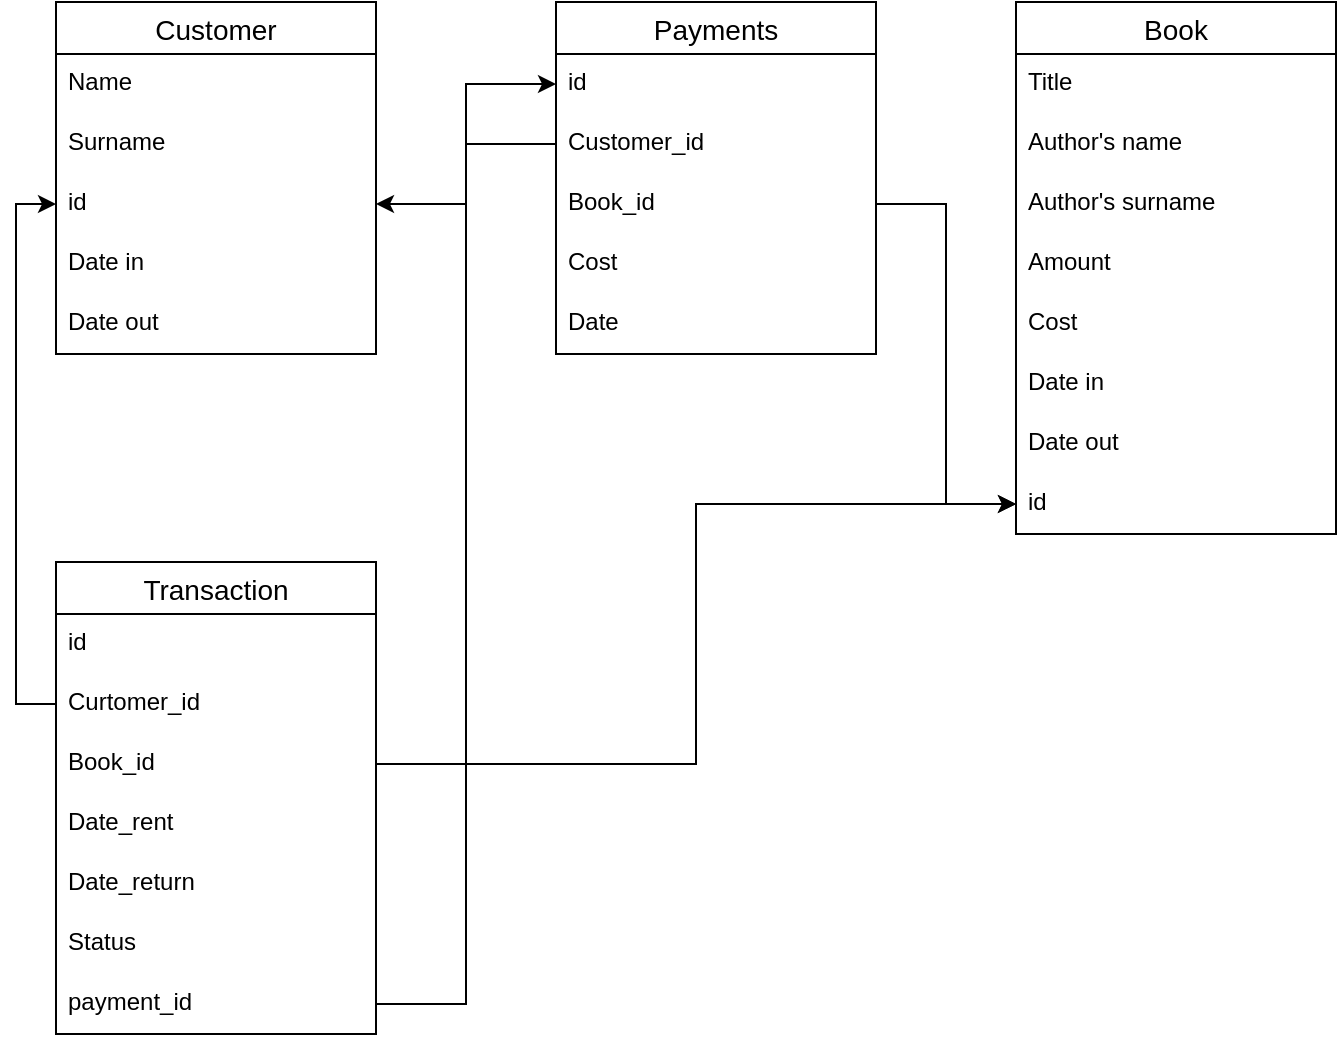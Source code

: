 <mxfile version="13.10.2" type="device"><diagram id="QPFOVfXIFBYv59JY-NOj" name="Page-1"><mxGraphModel dx="782" dy="437" grid="1" gridSize="10" guides="1" tooltips="1" connect="1" arrows="1" fold="1" page="1" pageScale="1" pageWidth="827" pageHeight="1169" math="0" shadow="0"><root><mxCell id="0"/><mxCell id="1" parent="0"/><mxCell id="UA35LYKEVTylaDNDYlCO-4" value="Customer" style="swimlane;fontStyle=0;childLayout=stackLayout;horizontal=1;startSize=26;horizontalStack=0;resizeParent=1;resizeParentMax=0;resizeLast=0;collapsible=1;marginBottom=0;align=center;fontSize=14;" parent="1" vertex="1"><mxGeometry x="40" y="40" width="160" height="176" as="geometry"/></mxCell><mxCell id="UA35LYKEVTylaDNDYlCO-5" value="Name" style="text;strokeColor=none;fillColor=none;spacingLeft=4;spacingRight=4;overflow=hidden;rotatable=0;points=[[0,0.5],[1,0.5]];portConstraint=eastwest;fontSize=12;" parent="UA35LYKEVTylaDNDYlCO-4" vertex="1"><mxGeometry y="26" width="160" height="30" as="geometry"/></mxCell><mxCell id="UA35LYKEVTylaDNDYlCO-6" value="Surname" style="text;strokeColor=none;fillColor=none;spacingLeft=4;spacingRight=4;overflow=hidden;rotatable=0;points=[[0,0.5],[1,0.5]];portConstraint=eastwest;fontSize=12;" parent="UA35LYKEVTylaDNDYlCO-4" vertex="1"><mxGeometry y="56" width="160" height="30" as="geometry"/></mxCell><mxCell id="UA35LYKEVTylaDNDYlCO-7" value="id" style="text;strokeColor=none;fillColor=none;spacingLeft=4;spacingRight=4;overflow=hidden;rotatable=0;points=[[0,0.5],[1,0.5]];portConstraint=eastwest;fontSize=12;" parent="UA35LYKEVTylaDNDYlCO-4" vertex="1"><mxGeometry y="86" width="160" height="30" as="geometry"/></mxCell><mxCell id="UA35LYKEVTylaDNDYlCO-26" value="Date in" style="text;strokeColor=none;fillColor=none;spacingLeft=4;spacingRight=4;overflow=hidden;rotatable=0;points=[[0,0.5],[1,0.5]];portConstraint=eastwest;fontSize=12;" parent="UA35LYKEVTylaDNDYlCO-4" vertex="1"><mxGeometry y="116" width="160" height="30" as="geometry"/></mxCell><mxCell id="UA35LYKEVTylaDNDYlCO-27" value="Date out" style="text;strokeColor=none;fillColor=none;spacingLeft=4;spacingRight=4;overflow=hidden;rotatable=0;points=[[0,0.5],[1,0.5]];portConstraint=eastwest;fontSize=12;" parent="UA35LYKEVTylaDNDYlCO-4" vertex="1"><mxGeometry y="146" width="160" height="30" as="geometry"/></mxCell><mxCell id="UA35LYKEVTylaDNDYlCO-8" value="Book" style="swimlane;fontStyle=0;childLayout=stackLayout;horizontal=1;startSize=26;horizontalStack=0;resizeParent=1;resizeParentMax=0;resizeLast=0;collapsible=1;marginBottom=0;align=center;fontSize=14;" parent="1" vertex="1"><mxGeometry x="520" y="40" width="160" height="266" as="geometry"/></mxCell><mxCell id="UA35LYKEVTylaDNDYlCO-9" value="Title" style="text;strokeColor=none;fillColor=none;spacingLeft=4;spacingRight=4;overflow=hidden;rotatable=0;points=[[0,0.5],[1,0.5]];portConstraint=eastwest;fontSize=12;" parent="UA35LYKEVTylaDNDYlCO-8" vertex="1"><mxGeometry y="26" width="160" height="30" as="geometry"/></mxCell><mxCell id="UA35LYKEVTylaDNDYlCO-10" value="Author's name" style="text;strokeColor=none;fillColor=none;spacingLeft=4;spacingRight=4;overflow=hidden;rotatable=0;points=[[0,0.5],[1,0.5]];portConstraint=eastwest;fontSize=12;" parent="UA35LYKEVTylaDNDYlCO-8" vertex="1"><mxGeometry y="56" width="160" height="30" as="geometry"/></mxCell><mxCell id="UA35LYKEVTylaDNDYlCO-11" value="Author's surname" style="text;strokeColor=none;fillColor=none;spacingLeft=4;spacingRight=4;overflow=hidden;rotatable=0;points=[[0,0.5],[1,0.5]];portConstraint=eastwest;fontSize=12;" parent="UA35LYKEVTylaDNDYlCO-8" vertex="1"><mxGeometry y="86" width="160" height="30" as="geometry"/></mxCell><mxCell id="UA35LYKEVTylaDNDYlCO-21" value="Amount" style="text;strokeColor=none;fillColor=none;spacingLeft=4;spacingRight=4;overflow=hidden;rotatable=0;points=[[0,0.5],[1,0.5]];portConstraint=eastwest;fontSize=12;" parent="UA35LYKEVTylaDNDYlCO-8" vertex="1"><mxGeometry y="116" width="160" height="30" as="geometry"/></mxCell><mxCell id="UA35LYKEVTylaDNDYlCO-22" value="Cost" style="text;strokeColor=none;fillColor=none;spacingLeft=4;spacingRight=4;overflow=hidden;rotatable=0;points=[[0,0.5],[1,0.5]];portConstraint=eastwest;fontSize=12;" parent="UA35LYKEVTylaDNDYlCO-8" vertex="1"><mxGeometry y="146" width="160" height="30" as="geometry"/></mxCell><mxCell id="UA35LYKEVTylaDNDYlCO-23" value="Date in" style="text;strokeColor=none;fillColor=none;spacingLeft=4;spacingRight=4;overflow=hidden;rotatable=0;points=[[0,0.5],[1,0.5]];portConstraint=eastwest;fontSize=12;" parent="UA35LYKEVTylaDNDYlCO-8" vertex="1"><mxGeometry y="176" width="160" height="30" as="geometry"/></mxCell><mxCell id="UA35LYKEVTylaDNDYlCO-24" value="Date out" style="text;strokeColor=none;fillColor=none;spacingLeft=4;spacingRight=4;overflow=hidden;rotatable=0;points=[[0,0.5],[1,0.5]];portConstraint=eastwest;fontSize=12;" parent="UA35LYKEVTylaDNDYlCO-8" vertex="1"><mxGeometry y="206" width="160" height="30" as="geometry"/></mxCell><mxCell id="UA35LYKEVTylaDNDYlCO-25" value="id" style="text;strokeColor=none;fillColor=none;spacingLeft=4;spacingRight=4;overflow=hidden;rotatable=0;points=[[0,0.5],[1,0.5]];portConstraint=eastwest;fontSize=12;" parent="UA35LYKEVTylaDNDYlCO-8" vertex="1"><mxGeometry y="236" width="160" height="30" as="geometry"/></mxCell><mxCell id="UA35LYKEVTylaDNDYlCO-12" value="Transaction" style="swimlane;fontStyle=0;childLayout=stackLayout;horizontal=1;startSize=26;horizontalStack=0;resizeParent=1;resizeParentMax=0;resizeLast=0;collapsible=1;marginBottom=0;align=center;fontSize=14;" parent="1" vertex="1"><mxGeometry x="40" y="320" width="160" height="236" as="geometry"/></mxCell><mxCell id="UA35LYKEVTylaDNDYlCO-13" value="id" style="text;strokeColor=none;fillColor=none;spacingLeft=4;spacingRight=4;overflow=hidden;rotatable=0;points=[[0,0.5],[1,0.5]];portConstraint=eastwest;fontSize=12;" parent="UA35LYKEVTylaDNDYlCO-12" vertex="1"><mxGeometry y="26" width="160" height="30" as="geometry"/></mxCell><mxCell id="UA35LYKEVTylaDNDYlCO-14" value="Curtomer_id" style="text;strokeColor=none;fillColor=none;spacingLeft=4;spacingRight=4;overflow=hidden;rotatable=0;points=[[0,0.5],[1,0.5]];portConstraint=eastwest;fontSize=12;" parent="UA35LYKEVTylaDNDYlCO-12" vertex="1"><mxGeometry y="56" width="160" height="30" as="geometry"/></mxCell><mxCell id="UA35LYKEVTylaDNDYlCO-15" value="Book_id" style="text;strokeColor=none;fillColor=none;spacingLeft=4;spacingRight=4;overflow=hidden;rotatable=0;points=[[0,0.5],[1,0.5]];portConstraint=eastwest;fontSize=12;" parent="UA35LYKEVTylaDNDYlCO-12" vertex="1"><mxGeometry y="86" width="160" height="30" as="geometry"/></mxCell><mxCell id="UA35LYKEVTylaDNDYlCO-28" value="Date_rent" style="text;strokeColor=none;fillColor=none;spacingLeft=4;spacingRight=4;overflow=hidden;rotatable=0;points=[[0,0.5],[1,0.5]];portConstraint=eastwest;fontSize=12;" parent="UA35LYKEVTylaDNDYlCO-12" vertex="1"><mxGeometry y="116" width="160" height="30" as="geometry"/></mxCell><mxCell id="UA35LYKEVTylaDNDYlCO-29" value="Date_return" style="text;strokeColor=none;fillColor=none;spacingLeft=4;spacingRight=4;overflow=hidden;rotatable=0;points=[[0,0.5],[1,0.5]];portConstraint=eastwest;fontSize=12;" parent="UA35LYKEVTylaDNDYlCO-12" vertex="1"><mxGeometry y="146" width="160" height="30" as="geometry"/></mxCell><mxCell id="UA35LYKEVTylaDNDYlCO-30" value="Status" style="text;strokeColor=none;fillColor=none;spacingLeft=4;spacingRight=4;overflow=hidden;rotatable=0;points=[[0,0.5],[1,0.5]];portConstraint=eastwest;fontSize=12;" parent="UA35LYKEVTylaDNDYlCO-12" vertex="1"><mxGeometry y="176" width="160" height="30" as="geometry"/></mxCell><mxCell id="FT6nAqZ6Q89Nifpg3EP1-1" value="payment_id&#10;" style="text;strokeColor=none;fillColor=none;spacingLeft=4;spacingRight=4;overflow=hidden;rotatable=0;points=[[0,0.5],[1,0.5]];portConstraint=eastwest;fontSize=12;" vertex="1" parent="UA35LYKEVTylaDNDYlCO-12"><mxGeometry y="206" width="160" height="30" as="geometry"/></mxCell><mxCell id="UA35LYKEVTylaDNDYlCO-16" value="Payments" style="swimlane;fontStyle=0;childLayout=stackLayout;horizontal=1;startSize=26;horizontalStack=0;resizeParent=1;resizeParentMax=0;resizeLast=0;collapsible=1;marginBottom=0;align=center;fontSize=14;" parent="1" vertex="1"><mxGeometry x="290" y="40" width="160" height="176" as="geometry"/></mxCell><mxCell id="UA35LYKEVTylaDNDYlCO-17" value="id" style="text;strokeColor=none;fillColor=none;spacingLeft=4;spacingRight=4;overflow=hidden;rotatable=0;points=[[0,0.5],[1,0.5]];portConstraint=eastwest;fontSize=12;" parent="UA35LYKEVTylaDNDYlCO-16" vertex="1"><mxGeometry y="26" width="160" height="30" as="geometry"/></mxCell><mxCell id="UA35LYKEVTylaDNDYlCO-18" value="Customer_id" style="text;strokeColor=none;fillColor=none;spacingLeft=4;spacingRight=4;overflow=hidden;rotatable=0;points=[[0,0.5],[1,0.5]];portConstraint=eastwest;fontSize=12;" parent="UA35LYKEVTylaDNDYlCO-16" vertex="1"><mxGeometry y="56" width="160" height="30" as="geometry"/></mxCell><mxCell id="UA35LYKEVTylaDNDYlCO-19" value="Book_id" style="text;strokeColor=none;fillColor=none;spacingLeft=4;spacingRight=4;overflow=hidden;rotatable=0;points=[[0,0.5],[1,0.5]];portConstraint=eastwest;fontSize=12;" parent="UA35LYKEVTylaDNDYlCO-16" vertex="1"><mxGeometry y="86" width="160" height="30" as="geometry"/></mxCell><mxCell id="UA35LYKEVTylaDNDYlCO-35" value="Cost" style="text;strokeColor=none;fillColor=none;spacingLeft=4;spacingRight=4;overflow=hidden;rotatable=0;points=[[0,0.5],[1,0.5]];portConstraint=eastwest;fontSize=12;" parent="UA35LYKEVTylaDNDYlCO-16" vertex="1"><mxGeometry y="116" width="160" height="30" as="geometry"/></mxCell><mxCell id="UA35LYKEVTylaDNDYlCO-36" value="Date" style="text;strokeColor=none;fillColor=none;spacingLeft=4;spacingRight=4;overflow=hidden;rotatable=0;points=[[0,0.5],[1,0.5]];portConstraint=eastwest;fontSize=12;" parent="UA35LYKEVTylaDNDYlCO-16" vertex="1"><mxGeometry y="146" width="160" height="30" as="geometry"/></mxCell><mxCell id="UA35LYKEVTylaDNDYlCO-33" style="edgeStyle=orthogonalEdgeStyle;rounded=0;orthogonalLoop=1;jettySize=auto;html=1;entryX=0;entryY=0.5;entryDx=0;entryDy=0;" parent="1" source="UA35LYKEVTylaDNDYlCO-14" target="UA35LYKEVTylaDNDYlCO-7" edge="1"><mxGeometry relative="1" as="geometry"/></mxCell><mxCell id="UA35LYKEVTylaDNDYlCO-34" style="edgeStyle=orthogonalEdgeStyle;rounded=0;orthogonalLoop=1;jettySize=auto;html=1;entryX=0;entryY=0.5;entryDx=0;entryDy=0;" parent="1" source="UA35LYKEVTylaDNDYlCO-15" target="UA35LYKEVTylaDNDYlCO-25" edge="1"><mxGeometry relative="1" as="geometry"/></mxCell><mxCell id="UA35LYKEVTylaDNDYlCO-37" style="edgeStyle=orthogonalEdgeStyle;rounded=0;orthogonalLoop=1;jettySize=auto;html=1;entryX=1;entryY=0.5;entryDx=0;entryDy=0;" parent="1" source="UA35LYKEVTylaDNDYlCO-18" target="UA35LYKEVTylaDNDYlCO-7" edge="1"><mxGeometry relative="1" as="geometry"><Array as="points"><mxPoint x="245" y="111"/><mxPoint x="245" y="141"/></Array></mxGeometry></mxCell><mxCell id="UA35LYKEVTylaDNDYlCO-39" style="edgeStyle=orthogonalEdgeStyle;rounded=0;orthogonalLoop=1;jettySize=auto;html=1;entryX=0;entryY=0.5;entryDx=0;entryDy=0;" parent="1" source="UA35LYKEVTylaDNDYlCO-19" target="UA35LYKEVTylaDNDYlCO-25" edge="1"><mxGeometry relative="1" as="geometry"/></mxCell><mxCell id="FT6nAqZ6Q89Nifpg3EP1-2" style="edgeStyle=orthogonalEdgeStyle;rounded=0;orthogonalLoop=1;jettySize=auto;html=1;exitX=1;exitY=0.5;exitDx=0;exitDy=0;entryX=0;entryY=0.5;entryDx=0;entryDy=0;" edge="1" parent="1" source="FT6nAqZ6Q89Nifpg3EP1-1" target="UA35LYKEVTylaDNDYlCO-17"><mxGeometry relative="1" as="geometry"><mxPoint x="240" y="70" as="targetPoint"/><mxPoint x="190" y="462.33" as="sourcePoint"/></mxGeometry></mxCell></root></mxGraphModel></diagram></mxfile>
